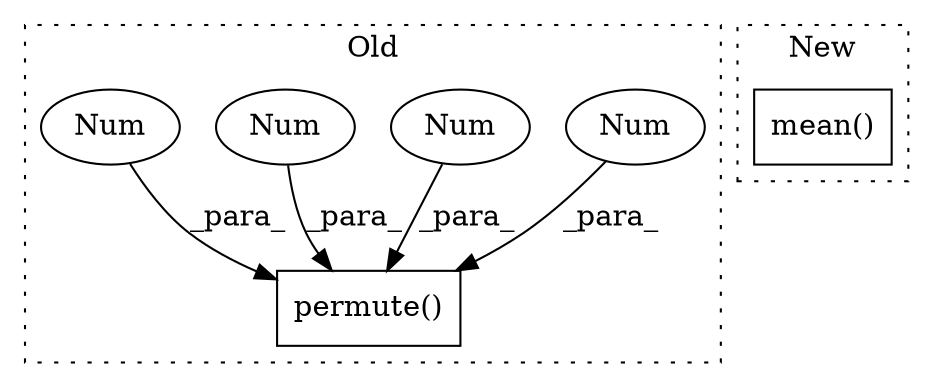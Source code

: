 digraph G {
subgraph cluster0 {
1 [label="permute()" a="75" s="6808,6832" l="11,1" shape="box"];
3 [label="Num" a="76" s="6831" l="1" shape="ellipse"];
4 [label="Num" a="76" s="6822" l="1" shape="ellipse"];
5 [label="Num" a="76" s="6828" l="1" shape="ellipse"];
6 [label="Num" a="76" s="6825" l="1" shape="ellipse"];
label = "Old";
style="dotted";
}
subgraph cluster1 {
2 [label="mean()" a="75" s="7065,7078" l="8,1" shape="box"];
label = "New";
style="dotted";
}
3 -> 1 [label="_para_"];
4 -> 1 [label="_para_"];
5 -> 1 [label="_para_"];
6 -> 1 [label="_para_"];
}